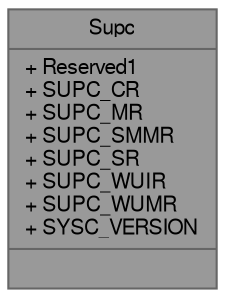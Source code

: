 digraph "Supc"
{
 // LATEX_PDF_SIZE
  bgcolor="transparent";
  edge [fontname=FreeSans,fontsize=10,labelfontname=FreeSans,labelfontsize=10];
  node [fontname=FreeSans,fontsize=10,shape=box,height=0.2,width=0.4];
  Node1 [shape=record,label="{Supc\n|+ Reserved1\l+ SUPC_CR\l+ SUPC_MR\l+ SUPC_SMMR\l+ SUPC_SR\l+ SUPC_WUIR\l+ SUPC_WUMR\l+ SYSC_VERSION\l|}",height=0.2,width=0.4,color="gray40", fillcolor="grey60", style="filled", fontcolor="black",tooltip="Supc hardware registers."];
}
